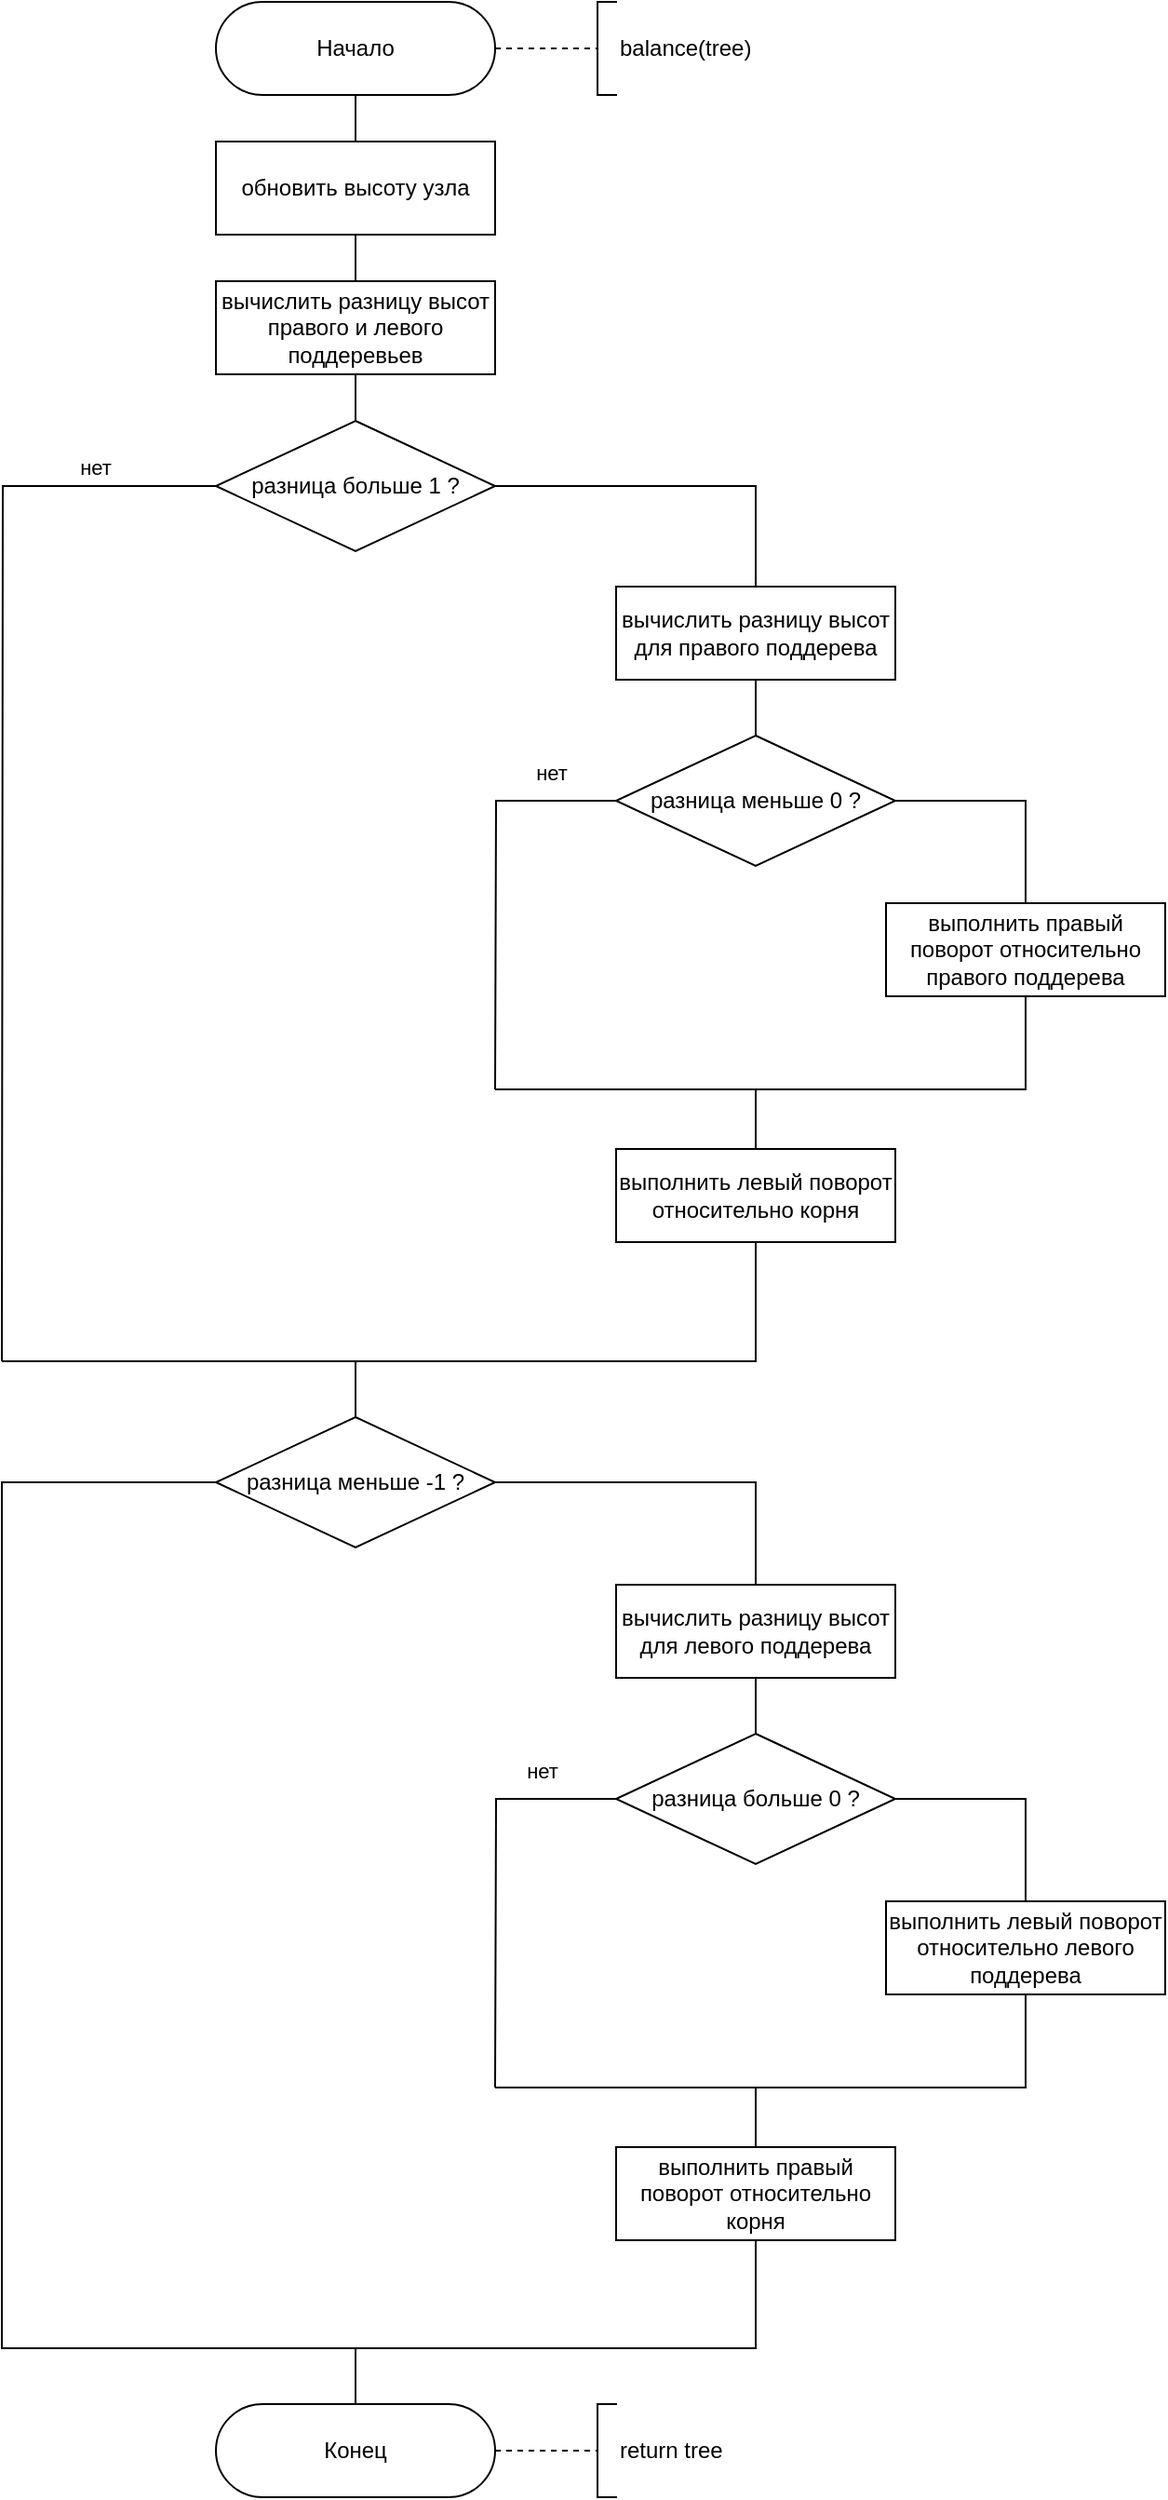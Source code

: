 <mxfile version="12.2.4" pages="1"><diagram id="eYopRMzQ6QNDzX9VPHNY" name="Page-1"><mxGraphModel dx="1628" dy="1113" grid="1" gridSize="10" guides="1" tooltips="1" connect="1" arrows="1" fold="1" page="1" pageScale="1" pageWidth="850" pageHeight="1100" math="0" shadow="0"><root><mxCell id="0"/><mxCell id="1" parent="0"/><mxCell id="25" style="edgeStyle=orthogonalEdgeStyle;rounded=0;orthogonalLoop=1;jettySize=auto;html=1;entryX=0.5;entryY=0;entryDx=0;entryDy=0;endArrow=none;endFill=0;" parent="1" source="2" target="12" edge="1"><mxGeometry relative="1" as="geometry"/></mxCell><mxCell id="2" value="Начало" style="rounded=1;whiteSpace=wrap;html=1;arcSize=50;" parent="1" vertex="1"><mxGeometry x="275" y="60" width="150" height="50" as="geometry"/></mxCell><mxCell id="3" value="" style="endArrow=none;dashed=1;html=1;exitX=1;exitY=0.5;exitDx=0;exitDy=0;" parent="1" source="2" edge="1"><mxGeometry width="50" height="50" relative="1" as="geometry"><mxPoint x="430" y="130" as="sourcePoint"/><mxPoint x="480" y="85" as="targetPoint"/></mxGeometry></mxCell><mxCell id="5" value="" style="shape=partialRectangle;whiteSpace=wrap;html=1;bottom=1;right=1;left=1;top=0;fillColor=none;routingCenterX=-0.5;direction=south;" parent="1" vertex="1"><mxGeometry x="480" y="60" width="10" height="50" as="geometry"/></mxCell><mxCell id="8" value="balance(tree)" style="text;html=1;resizable=0;points=[];autosize=1;align=left;verticalAlign=top;spacingTop=-4;" parent="1" vertex="1"><mxGeometry x="490" y="75" width="90" height="20" as="geometry"/></mxCell><mxCell id="24" style="edgeStyle=orthogonalEdgeStyle;rounded=0;orthogonalLoop=1;jettySize=auto;html=1;entryX=0.5;entryY=0;entryDx=0;entryDy=0;endArrow=none;endFill=0;" parent="1" source="9" target="11" edge="1"><mxGeometry relative="1" as="geometry"/></mxCell><mxCell id="9" value="вычислить разницу высот правого и левого поддеревьев" style="rounded=0;whiteSpace=wrap;html=1;" parent="1" vertex="1"><mxGeometry x="275" y="210" width="150" height="50" as="geometry"/></mxCell><mxCell id="20" style="edgeStyle=orthogonalEdgeStyle;rounded=0;orthogonalLoop=1;jettySize=auto;html=1;entryX=0.5;entryY=0;entryDx=0;entryDy=0;exitX=1;exitY=0.5;exitDx=0;exitDy=0;endArrow=none;endFill=0;" parent="1" source="11" target="14" edge="1"><mxGeometry relative="1" as="geometry"><Array as="points"><mxPoint x="565" y="320"/></Array></mxGeometry></mxCell><mxCell id="43" value="нет" style="edgeStyle=orthogonalEdgeStyle;rounded=0;orthogonalLoop=1;jettySize=auto;html=1;endArrow=none;endFill=0;" parent="1" source="11" edge="1"><mxGeometry x="-0.778" y="-10" relative="1" as="geometry"><mxPoint x="160" y="790" as="targetPoint"/><mxPoint as="offset"/></mxGeometry></mxCell><mxCell id="11" value="разница больше 1 ?" style="rhombus;whiteSpace=wrap;html=1;" parent="1" vertex="1"><mxGeometry x="275" y="285" width="150" height="70" as="geometry"/></mxCell><mxCell id="23" style="edgeStyle=orthogonalEdgeStyle;rounded=0;orthogonalLoop=1;jettySize=auto;html=1;entryX=0.5;entryY=0;entryDx=0;entryDy=0;endArrow=none;endFill=0;" parent="1" source="12" target="9" edge="1"><mxGeometry relative="1" as="geometry"/></mxCell><mxCell id="12" value="обновить высоту узла" style="rounded=0;whiteSpace=wrap;html=1;" parent="1" vertex="1"><mxGeometry x="275" y="135" width="150" height="50" as="geometry"/></mxCell><mxCell id="29" value="нет" style="edgeStyle=orthogonalEdgeStyle;rounded=0;orthogonalLoop=1;jettySize=auto;html=1;endArrow=none;endFill=0;" parent="1" source="13" edge="1"><mxGeometry x="-0.682" y="-15" relative="1" as="geometry"><mxPoint x="425" y="644" as="targetPoint"/><mxPoint as="offset"/></mxGeometry></mxCell><mxCell id="31" style="edgeStyle=orthogonalEdgeStyle;rounded=0;orthogonalLoop=1;jettySize=auto;html=1;entryX=0.5;entryY=0;entryDx=0;entryDy=0;endArrow=none;endFill=0;" parent="1" source="13" target="26" edge="1"><mxGeometry relative="1" as="geometry"><Array as="points"><mxPoint x="710" y="489"/></Array></mxGeometry></mxCell><mxCell id="13" value="разница меньше 0 ?" style="rhombus;whiteSpace=wrap;html=1;" parent="1" vertex="1"><mxGeometry x="490" y="454" width="150" height="70" as="geometry"/></mxCell><mxCell id="21" style="edgeStyle=orthogonalEdgeStyle;rounded=0;orthogonalLoop=1;jettySize=auto;html=1;endArrow=none;endFill=0;" parent="1" source="14" target="13" edge="1"><mxGeometry relative="1" as="geometry"/></mxCell><mxCell id="14" value="вычислить разницу высот для правого поддерева" style="rounded=0;whiteSpace=wrap;html=1;" parent="1" vertex="1"><mxGeometry x="490" y="374" width="150" height="50" as="geometry"/></mxCell><mxCell id="30" style="edgeStyle=orthogonalEdgeStyle;rounded=0;orthogonalLoop=1;jettySize=auto;html=1;endArrow=none;endFill=0;" parent="1" source="26" edge="1"><mxGeometry relative="1" as="geometry"><mxPoint x="425" y="644" as="targetPoint"/><Array as="points"><mxPoint x="710" y="644"/><mxPoint x="425" y="644"/></Array></mxGeometry></mxCell><mxCell id="26" value="выполнить правый поворот относительно правого поддерева" style="rounded=0;whiteSpace=wrap;html=1;" parent="1" vertex="1"><mxGeometry x="635" y="544" width="150" height="50" as="geometry"/></mxCell><mxCell id="33" style="edgeStyle=orthogonalEdgeStyle;rounded=0;orthogonalLoop=1;jettySize=auto;html=1;endArrow=none;endFill=0;" parent="1" source="32" edge="1"><mxGeometry relative="1" as="geometry"><mxPoint x="565" y="644" as="targetPoint"/></mxGeometry></mxCell><mxCell id="44" style="edgeStyle=orthogonalEdgeStyle;rounded=0;orthogonalLoop=1;jettySize=auto;html=1;endArrow=none;endFill=0;" parent="1" source="32" edge="1"><mxGeometry relative="1" as="geometry"><mxPoint x="160" y="790" as="targetPoint"/><Array as="points"><mxPoint x="565" y="790"/></Array></mxGeometry></mxCell><mxCell id="32" value="выполнить левый поворот относительно корня" style="rounded=0;whiteSpace=wrap;html=1;" parent="1" vertex="1"><mxGeometry x="490" y="676" width="150" height="50" as="geometry"/></mxCell><mxCell id="38" value="Конец" style="rounded=1;whiteSpace=wrap;html=1;arcSize=50;" parent="1" vertex="1"><mxGeometry x="275" y="1350" width="150" height="50" as="geometry"/></mxCell><mxCell id="39" value="" style="endArrow=none;dashed=1;html=1;exitX=1;exitY=0.5;exitDx=0;exitDy=0;" parent="1" source="38" edge="1"><mxGeometry width="50" height="50" relative="1" as="geometry"><mxPoint x="430" y="1420" as="sourcePoint"/><mxPoint x="480" y="1375" as="targetPoint"/></mxGeometry></mxCell><mxCell id="40" value="" style="shape=partialRectangle;whiteSpace=wrap;html=1;bottom=1;right=1;left=1;top=0;fillColor=none;routingCenterX=-0.5;direction=south;" parent="1" vertex="1"><mxGeometry x="480" y="1350" width="10" height="50" as="geometry"/></mxCell><mxCell id="41" value="return tree" style="text;html=1;resizable=0;points=[];autosize=1;align=left;verticalAlign=top;spacingTop=-4;" parent="1" vertex="1"><mxGeometry x="490" y="1365" width="70" height="20" as="geometry"/></mxCell><mxCell id="46" style="edgeStyle=orthogonalEdgeStyle;rounded=0;orthogonalLoop=1;jettySize=auto;html=1;endArrow=none;endFill=0;" parent="1" source="45" edge="1"><mxGeometry relative="1" as="geometry"><mxPoint x="350" y="790" as="targetPoint"/></mxGeometry></mxCell><mxCell id="57" style="edgeStyle=orthogonalEdgeStyle;rounded=0;orthogonalLoop=1;jettySize=auto;html=1;endArrow=none;endFill=0;" parent="1" source="45" target="51" edge="1"><mxGeometry relative="1" as="geometry"/></mxCell><mxCell id="59" style="edgeStyle=orthogonalEdgeStyle;rounded=0;orthogonalLoop=1;jettySize=auto;html=1;endArrow=none;endFill=0;exitX=0;exitY=0.5;exitDx=0;exitDy=0;" parent="1" source="45" edge="1"><mxGeometry relative="1" as="geometry"><mxPoint x="350" y="1320" as="targetPoint"/><Array as="points"><mxPoint x="160" y="855"/><mxPoint x="160" y="1320"/></Array></mxGeometry></mxCell><mxCell id="45" value="разница меньше -1 ?" style="rhombus;whiteSpace=wrap;html=1;" parent="1" vertex="1"><mxGeometry x="275" y="820" width="150" height="70" as="geometry"/></mxCell><mxCell id="47" value="нет" style="edgeStyle=orthogonalEdgeStyle;rounded=0;orthogonalLoop=1;jettySize=auto;html=1;endArrow=none;endFill=0;" parent="1" source="49" edge="1"><mxGeometry x="-0.636" y="-15" relative="1" as="geometry"><mxPoint x="425" y="1180" as="targetPoint"/><mxPoint as="offset"/></mxGeometry></mxCell><mxCell id="48" style="edgeStyle=orthogonalEdgeStyle;rounded=0;orthogonalLoop=1;jettySize=auto;html=1;entryX=0.5;entryY=0;entryDx=0;entryDy=0;endArrow=none;endFill=0;" parent="1" source="49" target="53" edge="1"><mxGeometry relative="1" as="geometry"><Array as="points"><mxPoint x="710" y="1025"/></Array></mxGeometry></mxCell><mxCell id="49" value="разница больше 0 ?" style="rhombus;whiteSpace=wrap;html=1;" parent="1" vertex="1"><mxGeometry x="490" y="990" width="150" height="70" as="geometry"/></mxCell><mxCell id="50" style="edgeStyle=orthogonalEdgeStyle;rounded=0;orthogonalLoop=1;jettySize=auto;html=1;endArrow=none;endFill=0;" parent="1" source="51" target="49" edge="1"><mxGeometry relative="1" as="geometry"/></mxCell><mxCell id="51" value="вычислить разницу высот для левого поддерева" style="rounded=0;whiteSpace=wrap;html=1;" parent="1" vertex="1"><mxGeometry x="490" y="910" width="150" height="50" as="geometry"/></mxCell><mxCell id="52" style="edgeStyle=orthogonalEdgeStyle;rounded=0;orthogonalLoop=1;jettySize=auto;html=1;endArrow=none;endFill=0;" parent="1" source="53" edge="1"><mxGeometry relative="1" as="geometry"><mxPoint x="425" y="1180" as="targetPoint"/><Array as="points"><mxPoint x="710" y="1180"/><mxPoint x="425" y="1180"/></Array></mxGeometry></mxCell><mxCell id="53" value="выполнить левый поворот относительно левого поддерева" style="rounded=0;whiteSpace=wrap;html=1;" parent="1" vertex="1"><mxGeometry x="635" y="1080" width="150" height="50" as="geometry"/></mxCell><mxCell id="54" style="edgeStyle=orthogonalEdgeStyle;rounded=0;orthogonalLoop=1;jettySize=auto;html=1;endArrow=none;endFill=0;" parent="1" source="55" edge="1"><mxGeometry relative="1" as="geometry"><mxPoint x="565" y="1180" as="targetPoint"/></mxGeometry></mxCell><mxCell id="56" style="edgeStyle=orthogonalEdgeStyle;rounded=0;orthogonalLoop=1;jettySize=auto;html=1;entryX=0.5;entryY=0;entryDx=0;entryDy=0;endArrow=none;endFill=0;" parent="1" source="55" target="38" edge="1"><mxGeometry relative="1" as="geometry"><Array as="points"><mxPoint x="565" y="1320"/><mxPoint x="350" y="1320"/></Array></mxGeometry></mxCell><mxCell id="55" value="выполнить правый поворот относительно корня" style="rounded=0;whiteSpace=wrap;html=1;" parent="1" vertex="1"><mxGeometry x="490" y="1212" width="150" height="50" as="geometry"/></mxCell></root></mxGraphModel></diagram></mxfile>